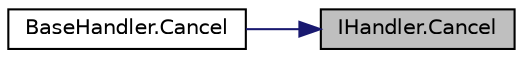 digraph "IHandler.Cancel"
{
 // INTERACTIVE_SVG=YES
 // LATEX_PDF_SIZE
  edge [fontname="Helvetica",fontsize="10",labelfontname="Helvetica",labelfontsize="10"];
  node [fontname="Helvetica",fontsize="10",shape=record];
  rankdir="RL";
  Node1 [label="IHandler.Cancel",height=0.2,width=0.4,color="black", fillcolor="grey75", style="filled", fontcolor="black",tooltip="Retorna este IHandler al estado inicial y cancela el próximo si existe. Es utilizado para que los IHa..."];
  Node1 -> Node2 [dir="back",color="midnightblue",fontsize="10",style="solid",fontname="Helvetica"];
  Node2 [label="BaseHandler.Cancel",height=0.2,width=0.4,color="black", fillcolor="white", style="filled",URL="$classBaseHandler.html#a149999a90e8b7c42a08ce98db6bc5f22",tooltip="Retorna este \"handler\" al estado inicial. En los \"handler\" sin estado no hace nada...."];
}
